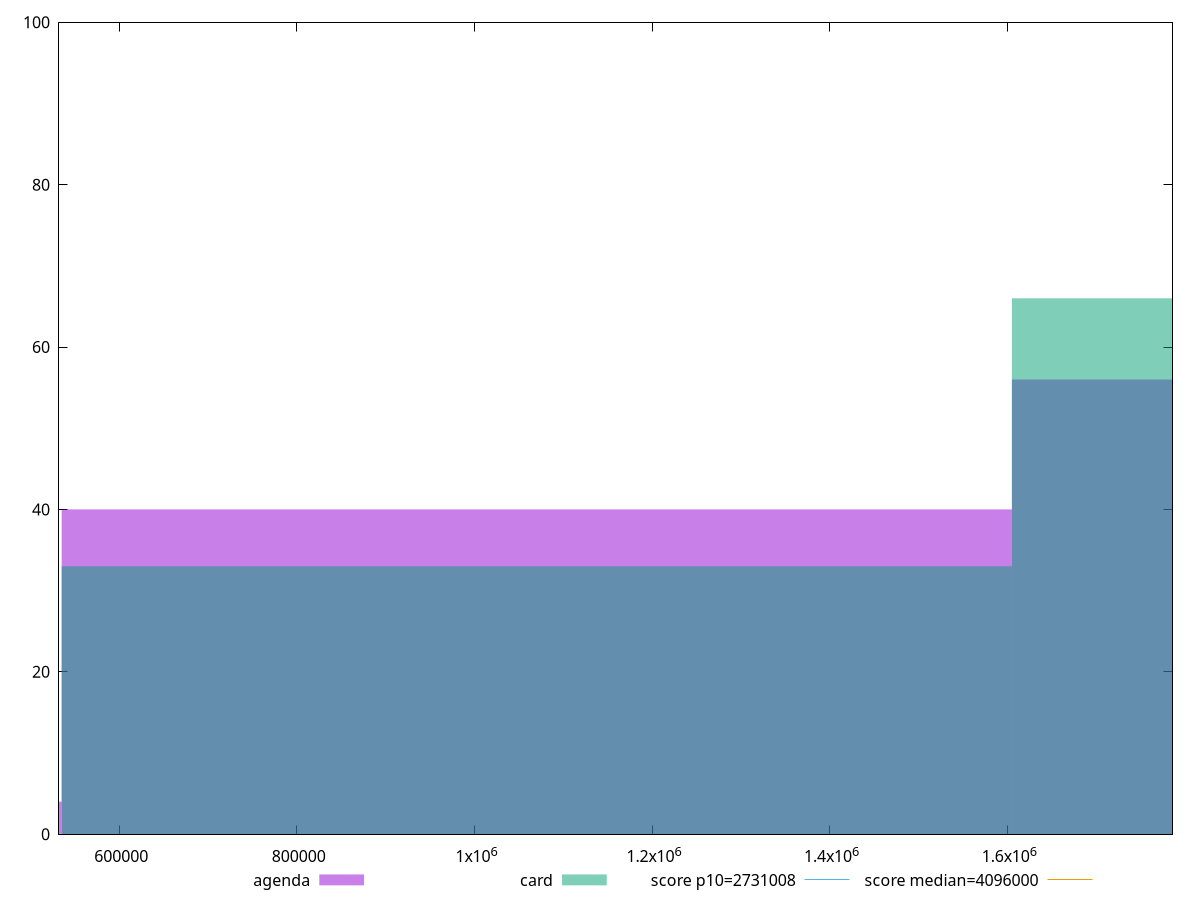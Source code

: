reset

$agenda <<EOF
2140417.1157561243 56
1070208.5578780621 40
0 4
EOF

$card <<EOF
2140417.1157561243 66
1070208.5578780621 33
EOF

set key outside below
set boxwidth 1070208.5578780621
set xrange [532092:1786188]
set yrange [0:100]
set trange [0:100]
set style fill transparent solid 0.5 noborder

set parametric
set terminal svg size 640, 500 enhanced background rgb 'white'
set output "reports/report_00027_2021-02-24T12-40-31.850Z/total-byte-weight/comparison/histogram/1_vs_2.svg"

plot $agenda title "agenda" with boxes, \
     $card title "card" with boxes, \
     2731008,t title "score p10=2731008", \
     4096000,t title "score median=4096000"

reset

